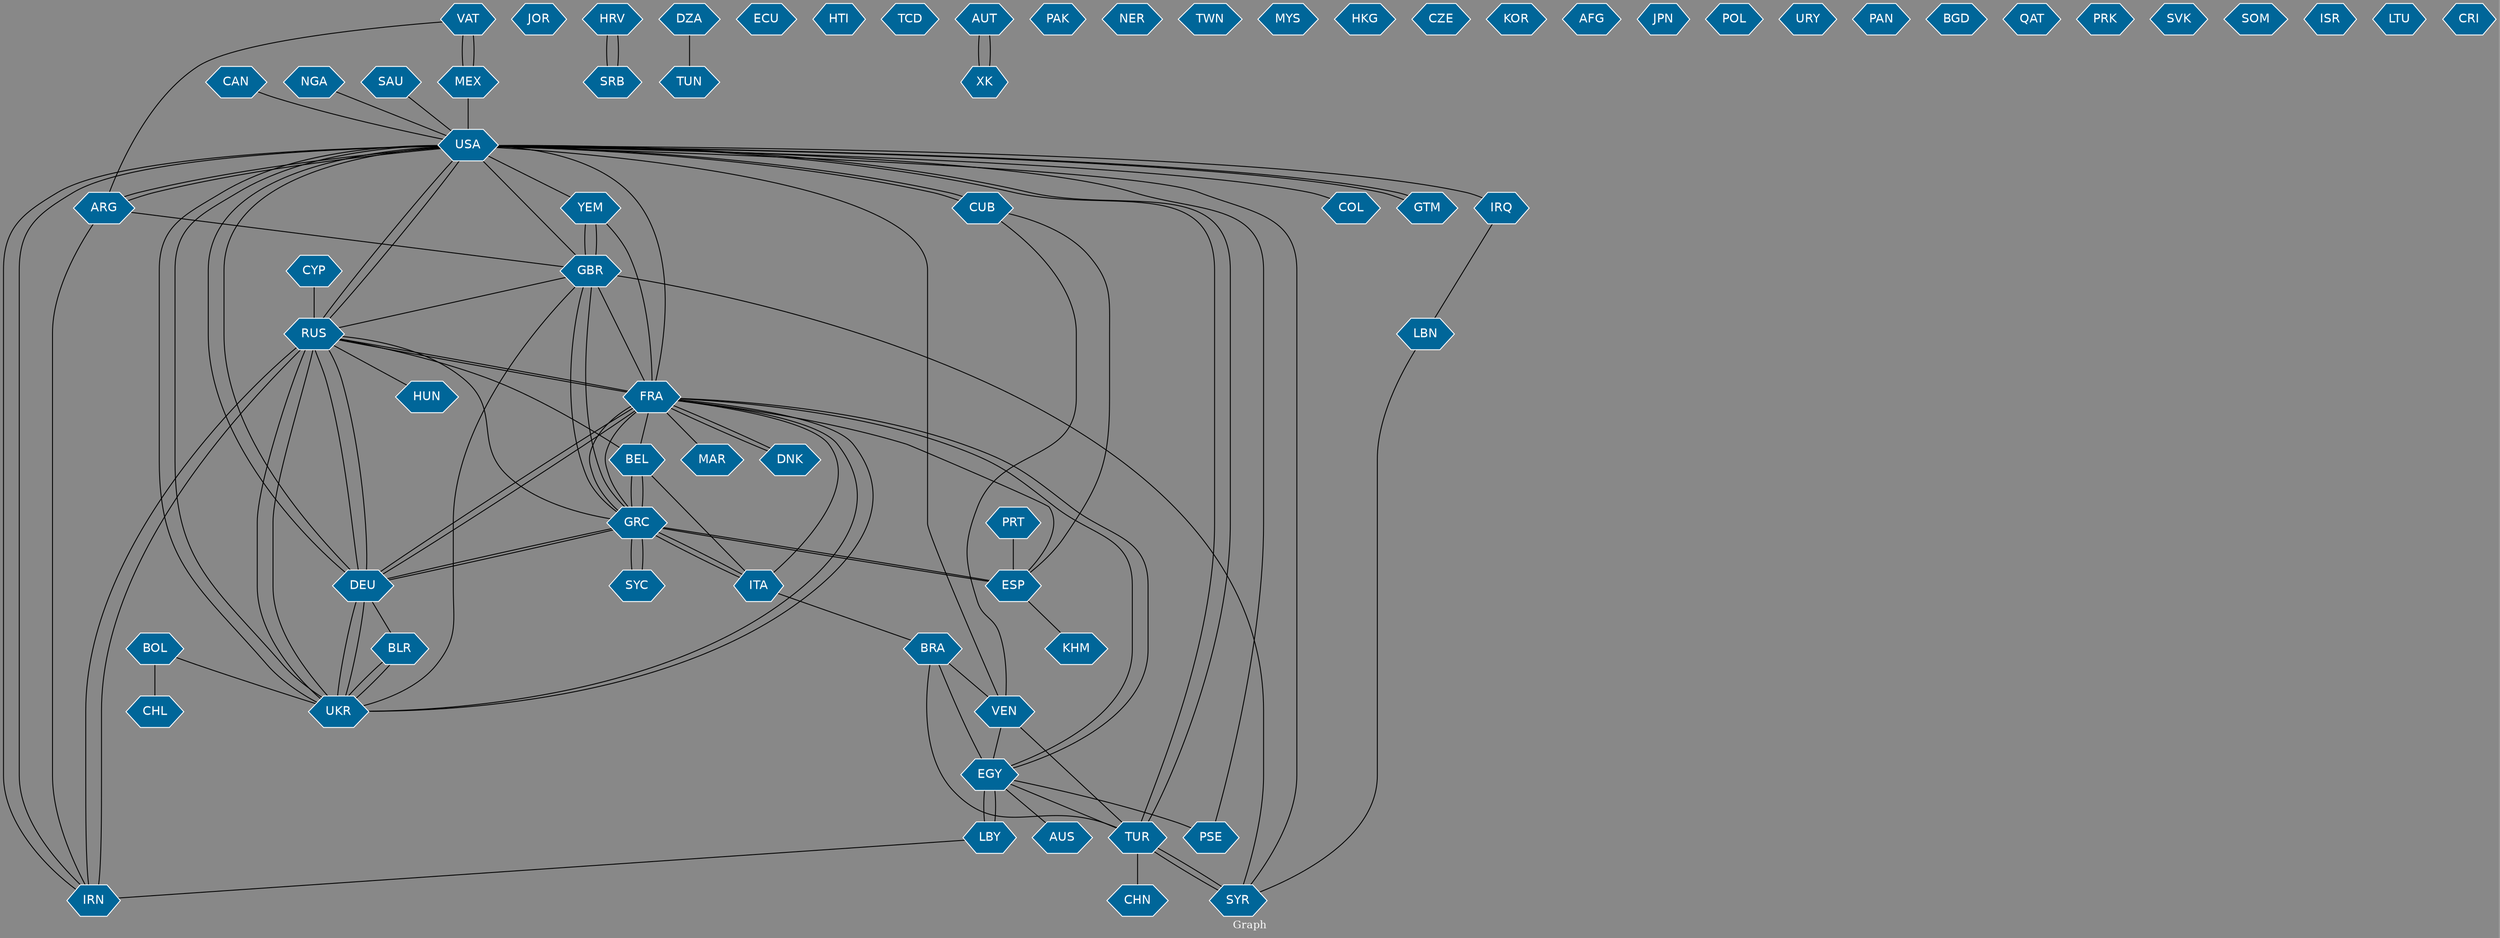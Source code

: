 // Countries together in item graph
graph {
	graph [bgcolor="#888888" fontcolor=white fontsize=12 label="Graph" outputorder=edgesfirst overlap=prism]
	node [color=white fillcolor="#006699" fontcolor=white fontname=Helvetica shape=hexagon style=filled]
	edge [arrowhead=open color=black fontcolor=white fontname=Courier fontsize=12]
		USA [label=USA]
		FRA [label=FRA]
		GBR [label=GBR]
		YEM [label=YEM]
		JOR [label=JOR]
		IRN [label=IRN]
		UKR [label=UKR]
		BLR [label=BLR]
		ITA [label=ITA]
		GRC [label=GRC]
		HRV [label=HRV]
		SRB [label=SRB]
		RUS [label=RUS]
		EGY [label=EGY]
		PSE [label=PSE]
		ESP [label=ESP]
		IRQ [label=IRQ]
		LBN [label=LBN]
		TUN [label=TUN]
		LBY [label=LBY]
		VEN [label=VEN]
		ECU [label=ECU]
		BRA [label=BRA]
		MAR [label=MAR]
		PRT [label=PRT]
		CUB [label=CUB]
		VAT [label=VAT]
		ARG [label=ARG]
		CHN [label=CHN]
		TUR [label=TUR]
		AUS [label=AUS]
		DZA [label=DZA]
		DEU [label=DEU]
		MEX [label=MEX]
		HTI [label=HTI]
		TCD [label=TCD]
		CYP [label=CYP]
		COL [label=COL]
		AUT [label=AUT]
		XK [label=XK]
		PAK [label=PAK]
		DNK [label=DNK]
		SYC [label=SYC]
		BOL [label=BOL]
		BEL [label=BEL]
		NER [label=NER]
		TWN [label=TWN]
		MYS [label=MYS]
		SYR [label=SYR]
		CAN [label=CAN]
		NGA [label=NGA]
		HKG [label=HKG]
		CZE [label=CZE]
		KOR [label=KOR]
		AFG [label=AFG]
		JPN [label=JPN]
		HUN [label=HUN]
		POL [label=POL]
		URY [label=URY]
		PAN [label=PAN]
		SAU [label=SAU]
		KHM [label=KHM]
		GTM [label=GTM]
		BGD [label=BGD]
		CHL [label=CHL]
		QAT [label=QAT]
		PRK [label=PRK]
		SVK [label=SVK]
		SOM [label=SOM]
		ISR [label=ISR]
		LTU [label=LTU]
		CRI [label=CRI]
			FRA -- BEL [weight=1]
			UKR -- FRA [weight=5]
			TUR -- SYR [weight=3]
			SYR -- TUR [weight=1]
			VAT -- ARG [weight=1]
			TUR -- CHN [weight=1]
			VEN -- EGY [weight=1]
			CAN -- USA [weight=1]
			ARG -- USA [weight=1]
			GBR -- YEM [weight=2]
			USA -- COL [weight=1]
			AUT -- XK [weight=1]
			FRA -- MAR [weight=1]
			IRQ -- LBN [weight=1]
			EGY -- AUS [weight=2]
			GRC -- FRA [weight=1]
			USA -- IRN [weight=1]
			BEL -- GRC [weight=4]
			HRV -- SRB [weight=1]
			RUS -- DEU [weight=4]
			ITA -- BEL [weight=1]
			GRC -- BEL [weight=2]
			RUS -- IRN [weight=1]
			FRA -- YEM [weight=2]
			USA -- YEM [weight=1]
			GBR -- GRC [weight=1]
			ITA -- BRA [weight=1]
			TUR -- USA [weight=1]
			BRA -- TUR [weight=1]
			USA -- UKR [weight=3]
			EGY -- FRA [weight=1]
			CYP -- RUS [weight=1]
			ITA -- FRA [weight=2]
			NGA -- USA [weight=1]
			DEU -- RUS [weight=1]
			DEU -- BLR [weight=1]
			GTM -- USA [weight=1]
			EGY -- PSE [weight=1]
			ARG -- IRN [weight=1]
			VAT -- MEX [weight=1]
			USA -- GTM [weight=1]
			USA -- SYR [weight=2]
			USA -- IRQ [weight=2]
			BLR -- UKR [weight=3]
			USA -- TUR [weight=1]
			LBN -- SYR [weight=1]
			UKR -- USA [weight=5]
			PSE -- USA [weight=1]
			FRA -- DNK [weight=1]
			DEU -- GRC [weight=3]
			RUS -- HUN [weight=1]
			GBR -- RUS [weight=1]
			FRA -- GRC [weight=3]
			USA -- RUS [weight=1]
			FRA -- DEU [weight=5]
			GRC -- RUS [weight=2]
			IRN -- RUS [weight=2]
			FRA -- USA [weight=1]
			DEU -- FRA [weight=8]
			XK -- AUT [weight=1]
			FRA -- GBR [weight=2]
			GRC -- ITA [weight=1]
			VEN -- TUR [weight=1]
			ESP -- FRA [weight=1]
			UKR -- DEU [weight=7]
			BRA -- VEN [weight=1]
			SRB -- HRV [weight=4]
			BOL -- UKR [weight=1]
			ITA -- GRC [weight=1]
			SYC -- GRC [weight=1]
			LBY -- IRN [weight=1]
			BRA -- EGY [weight=1]
			RUS -- UKR [weight=7]
			FRA -- RUS [weight=2]
			IRN -- USA [weight=1]
			DZA -- TUN [weight=1]
			GRC -- GBR [weight=2]
			LBY -- EGY [weight=4]
			MEX -- VAT [weight=2]
			EGY -- LBY [weight=4]
			USA -- ARG [weight=1]
			GBR -- USA [weight=1]
			USA -- DEU [weight=2]
			GRC -- ESP [weight=3]
			CUB -- VEN [weight=1]
			MEX -- USA [weight=3]
			ESP -- GRC [weight=4]
			DEU -- UKR [weight=8]
			UKR -- RUS [weight=8]
			UKR -- BLR [weight=4]
			RUS -- FRA [weight=1]
			ESP -- KHM [weight=1]
			ARG -- GBR [weight=1]
			YEM -- GBR [weight=1]
			GBR -- UKR [weight=1]
			RUS -- USA [weight=2]
			USA -- CUB [weight=3]
			DEU -- USA [weight=3]
			BEL -- RUS [weight=1]
			USA -- VEN [weight=2]
			CUB -- USA [weight=3]
			DNK -- FRA [weight=1]
			GRC -- DEU [weight=2]
			BOL -- CHL [weight=1]
			GRC -- SYC [weight=2]
			PRT -- ESP [weight=1]
			SYR -- GBR [weight=1]
			EGY -- TUR [weight=1]
			FRA -- UKR [weight=5]
			FRA -- EGY [weight=1]
			CUB -- ESP [weight=1]
			SAU -- USA [weight=1]
}